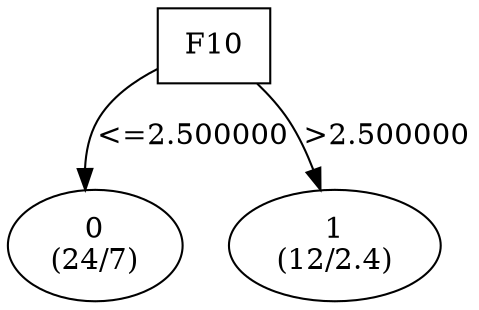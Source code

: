 digraph YaDT {
n0 [ shape=box, label="F10\n"]
n0 -> n1 [label="<=2.500000"]
n1 [ shape=ellipse, label="0\n(24/7)"]
n0 -> n2 [label=">2.500000"]
n2 [ shape=ellipse, label="1\n(12/2.4)"]
}
